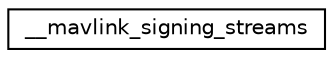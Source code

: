 digraph "Graphical Class Hierarchy"
{
  edge [fontname="Helvetica",fontsize="10",labelfontname="Helvetica",labelfontsize="10"];
  node [fontname="Helvetica",fontsize="10",shape=record];
  rankdir="LR";
  Node0 [label="__mavlink_signing_streams",height=0.2,width=0.4,color="black", fillcolor="white", style="filled",URL="$struct____mavlink__signing__streams.html"];
}
